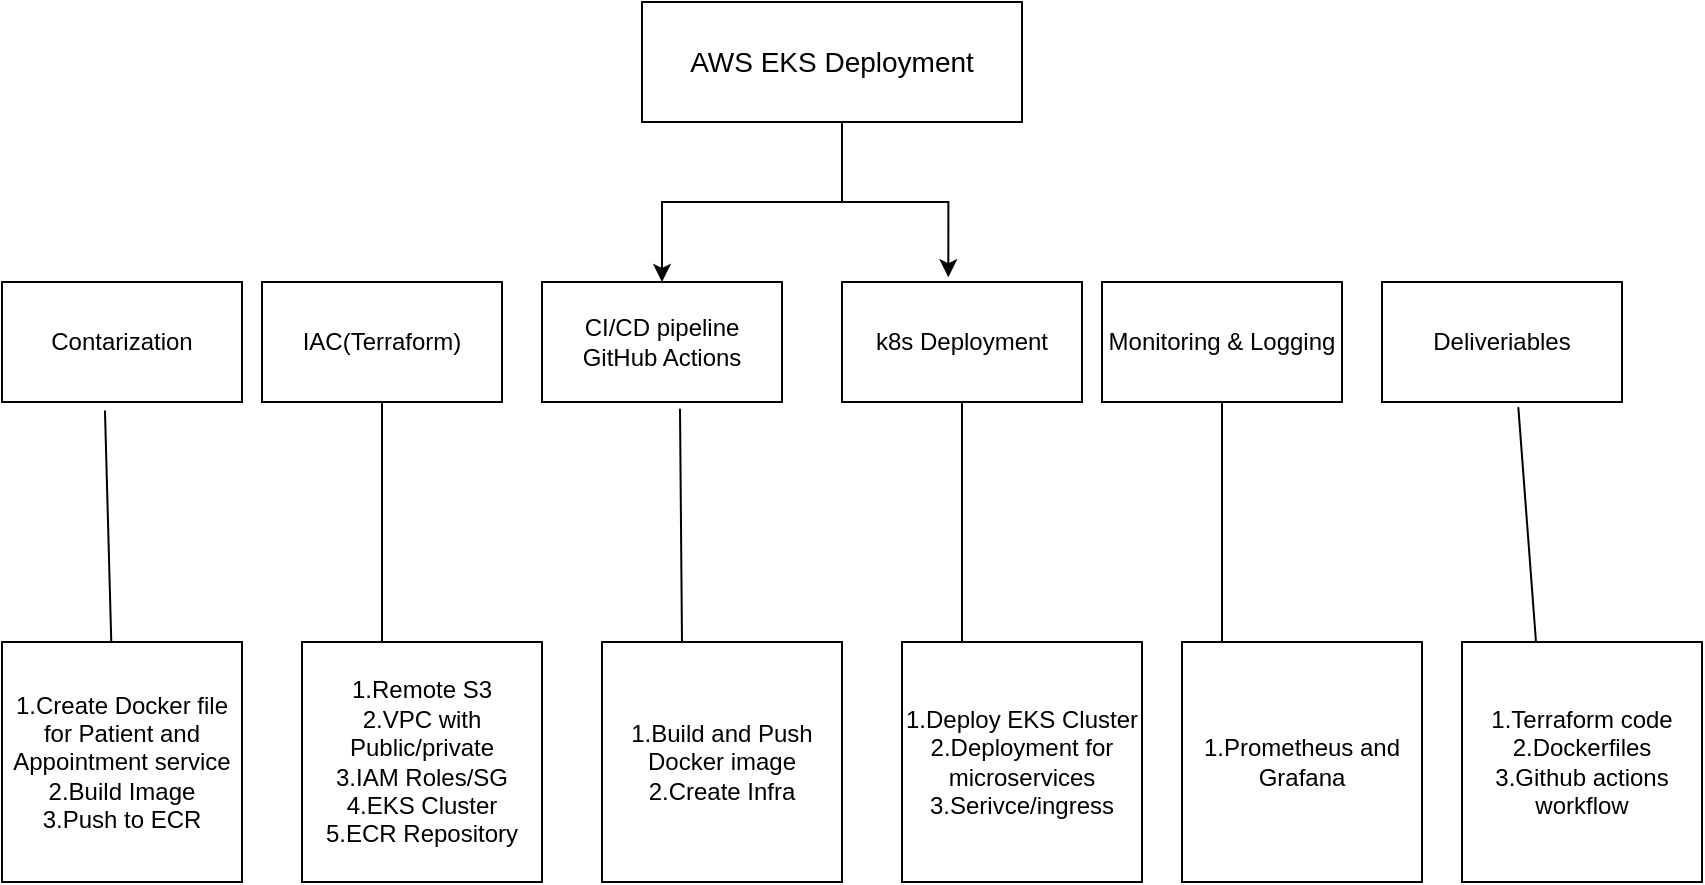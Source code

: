 <mxfile version="26.0.11">
  <diagram name="Page-1" id="ZMuajjhXKuEFjqfc3QQC">
    <mxGraphModel dx="1354" dy="593" grid="1" gridSize="10" guides="1" tooltips="1" connect="1" arrows="1" fold="1" page="1" pageScale="1" pageWidth="827" pageHeight="1169" math="0" shadow="0">
      <root>
        <mxCell id="0" />
        <mxCell id="1" parent="0" />
        <mxCell id="qYMxIyd04kvtuVdoY1f4-3" value="" style="edgeStyle=orthogonalEdgeStyle;rounded=0;orthogonalLoop=1;jettySize=auto;html=1;" edge="1" parent="1" source="qYMxIyd04kvtuVdoY1f4-1" target="qYMxIyd04kvtuVdoY1f4-2">
          <mxGeometry relative="1" as="geometry">
            <Array as="points">
              <mxPoint x="430" y="110" />
              <mxPoint x="340" y="110" />
            </Array>
          </mxGeometry>
        </mxCell>
        <mxCell id="qYMxIyd04kvtuVdoY1f4-1" value="&lt;font style=&quot;font-size: 14px;&quot;&gt;AWS EKS Deployment&lt;/font&gt;" style="rounded=0;whiteSpace=wrap;html=1;" vertex="1" parent="1">
          <mxGeometry x="330" y="10" width="190" height="60" as="geometry" />
        </mxCell>
        <mxCell id="qYMxIyd04kvtuVdoY1f4-2" value="CI/CD pipeline&lt;div&gt;GitHub Actions&lt;/div&gt;" style="whiteSpace=wrap;html=1;rounded=0;" vertex="1" parent="1">
          <mxGeometry x="280" y="150" width="120" height="60" as="geometry" />
        </mxCell>
        <mxCell id="qYMxIyd04kvtuVdoY1f4-5" value="IAC(Terraform)" style="rounded=0;whiteSpace=wrap;html=1;" vertex="1" parent="1">
          <mxGeometry x="140" y="150" width="120" height="60" as="geometry" />
        </mxCell>
        <mxCell id="qYMxIyd04kvtuVdoY1f4-9" value="k8s Deployment" style="rounded=0;whiteSpace=wrap;html=1;" vertex="1" parent="1">
          <mxGeometry x="430" y="150" width="120" height="60" as="geometry" />
        </mxCell>
        <mxCell id="qYMxIyd04kvtuVdoY1f4-10" value="Contarization" style="rounded=0;whiteSpace=wrap;html=1;" vertex="1" parent="1">
          <mxGeometry x="10" y="150" width="120" height="60" as="geometry" />
        </mxCell>
        <mxCell id="qYMxIyd04kvtuVdoY1f4-11" value="Monitoring &amp;amp; Logging" style="rounded=0;whiteSpace=wrap;html=1;" vertex="1" parent="1">
          <mxGeometry x="560" y="150" width="120" height="60" as="geometry" />
        </mxCell>
        <mxCell id="qYMxIyd04kvtuVdoY1f4-12" value="Deliveriables" style="rounded=0;whiteSpace=wrap;html=1;" vertex="1" parent="1">
          <mxGeometry x="700" y="150" width="120" height="60" as="geometry" />
        </mxCell>
        <mxCell id="qYMxIyd04kvtuVdoY1f4-19" value="1.Create Docker file for Patient and Appointment service&lt;div&gt;2.Build Image&lt;/div&gt;&lt;div&gt;3.Push to ECR&lt;/div&gt;" style="rounded=0;whiteSpace=wrap;html=1;" vertex="1" parent="1">
          <mxGeometry x="10" y="330" width="120" height="120" as="geometry" />
        </mxCell>
        <mxCell id="qYMxIyd04kvtuVdoY1f4-20" value="1.Remote S3&lt;div&gt;2.VPC with Public/private&lt;/div&gt;&lt;div&gt;3.IAM Roles/SG&lt;/div&gt;&lt;div&gt;4.EKS Cluster&lt;/div&gt;&lt;div&gt;5.ECR Repository&lt;/div&gt;" style="whiteSpace=wrap;html=1;aspect=fixed;" vertex="1" parent="1">
          <mxGeometry x="160" y="330" width="120" height="120" as="geometry" />
        </mxCell>
        <mxCell id="qYMxIyd04kvtuVdoY1f4-21" value="1.Build and Push Docker image&lt;div&gt;2.Create Infra&lt;/div&gt;" style="whiteSpace=wrap;html=1;aspect=fixed;" vertex="1" parent="1">
          <mxGeometry x="310" y="330" width="120" height="120" as="geometry" />
        </mxCell>
        <mxCell id="qYMxIyd04kvtuVdoY1f4-22" value="1.Deploy EKS Cluster&lt;div&gt;2.Deployment for microservices&lt;/div&gt;&lt;div&gt;3.Serivce/ingress&lt;/div&gt;" style="whiteSpace=wrap;html=1;aspect=fixed;" vertex="1" parent="1">
          <mxGeometry x="460" y="330" width="120" height="120" as="geometry" />
        </mxCell>
        <mxCell id="qYMxIyd04kvtuVdoY1f4-23" value="1.Prometheus and Grafana" style="whiteSpace=wrap;html=1;aspect=fixed;" vertex="1" parent="1">
          <mxGeometry x="600" y="330" width="120" height="120" as="geometry" />
        </mxCell>
        <mxCell id="qYMxIyd04kvtuVdoY1f4-24" value="1.Terraform code&lt;div&gt;2.Dockerfiles&lt;/div&gt;&lt;div&gt;3.Github actions workflow&lt;/div&gt;" style="whiteSpace=wrap;html=1;aspect=fixed;" vertex="1" parent="1">
          <mxGeometry x="740" y="330" width="120" height="120" as="geometry" />
        </mxCell>
        <mxCell id="qYMxIyd04kvtuVdoY1f4-26" style="edgeStyle=orthogonalEdgeStyle;rounded=0;orthogonalLoop=1;jettySize=auto;html=1;entryX=0.443;entryY=-0.04;entryDx=0;entryDy=0;entryPerimeter=0;" edge="1" parent="1" source="qYMxIyd04kvtuVdoY1f4-1" target="qYMxIyd04kvtuVdoY1f4-9">
          <mxGeometry relative="1" as="geometry">
            <Array as="points">
              <mxPoint x="430" y="110" />
              <mxPoint x="483" y="110" />
            </Array>
          </mxGeometry>
        </mxCell>
        <mxCell id="qYMxIyd04kvtuVdoY1f4-28" value="" style="endArrow=none;html=1;rounded=0;entryX=0.429;entryY=1.071;entryDx=0;entryDy=0;entryPerimeter=0;" edge="1" parent="1" target="qYMxIyd04kvtuVdoY1f4-10">
          <mxGeometry width="50" height="50" relative="1" as="geometry">
            <mxPoint x="64.64" y="330" as="sourcePoint" />
            <mxPoint x="75.36" y="212.58" as="targetPoint" />
          </mxGeometry>
        </mxCell>
        <mxCell id="qYMxIyd04kvtuVdoY1f4-29" value="" style="endArrow=none;html=1;rounded=0;entryX=0.5;entryY=1;entryDx=0;entryDy=0;" edge="1" parent="1" target="qYMxIyd04kvtuVdoY1f4-5">
          <mxGeometry width="50" height="50" relative="1" as="geometry">
            <mxPoint x="200" y="330" as="sourcePoint" />
            <mxPoint x="250" y="280" as="targetPoint" />
          </mxGeometry>
        </mxCell>
        <mxCell id="qYMxIyd04kvtuVdoY1f4-30" value="" style="endArrow=none;html=1;rounded=0;entryX=0.575;entryY=1.057;entryDx=0;entryDy=0;entryPerimeter=0;" edge="1" parent="1" target="qYMxIyd04kvtuVdoY1f4-2">
          <mxGeometry width="50" height="50" relative="1" as="geometry">
            <mxPoint x="350" y="330" as="sourcePoint" />
            <mxPoint x="400" y="280" as="targetPoint" />
          </mxGeometry>
        </mxCell>
        <mxCell id="qYMxIyd04kvtuVdoY1f4-31" value="" style="endArrow=none;html=1;rounded=0;entryX=0.5;entryY=1;entryDx=0;entryDy=0;" edge="1" parent="1" target="qYMxIyd04kvtuVdoY1f4-9">
          <mxGeometry width="50" height="50" relative="1" as="geometry">
            <mxPoint x="490" y="330" as="sourcePoint" />
            <mxPoint x="540" y="280" as="targetPoint" />
          </mxGeometry>
        </mxCell>
        <mxCell id="qYMxIyd04kvtuVdoY1f4-32" value="" style="endArrow=none;html=1;rounded=0;entryX=0.5;entryY=1;entryDx=0;entryDy=0;" edge="1" parent="1" target="qYMxIyd04kvtuVdoY1f4-11">
          <mxGeometry width="50" height="50" relative="1" as="geometry">
            <mxPoint x="620" y="330" as="sourcePoint" />
            <mxPoint x="670" y="280" as="targetPoint" />
          </mxGeometry>
        </mxCell>
        <mxCell id="qYMxIyd04kvtuVdoY1f4-33" value="" style="endArrow=none;html=1;rounded=0;entryX=0.568;entryY=1.043;entryDx=0;entryDy=0;entryPerimeter=0;" edge="1" parent="1" target="qYMxIyd04kvtuVdoY1f4-12">
          <mxGeometry width="50" height="50" relative="1" as="geometry">
            <mxPoint x="777" y="330" as="sourcePoint" />
            <mxPoint x="827" y="280" as="targetPoint" />
          </mxGeometry>
        </mxCell>
      </root>
    </mxGraphModel>
  </diagram>
</mxfile>

